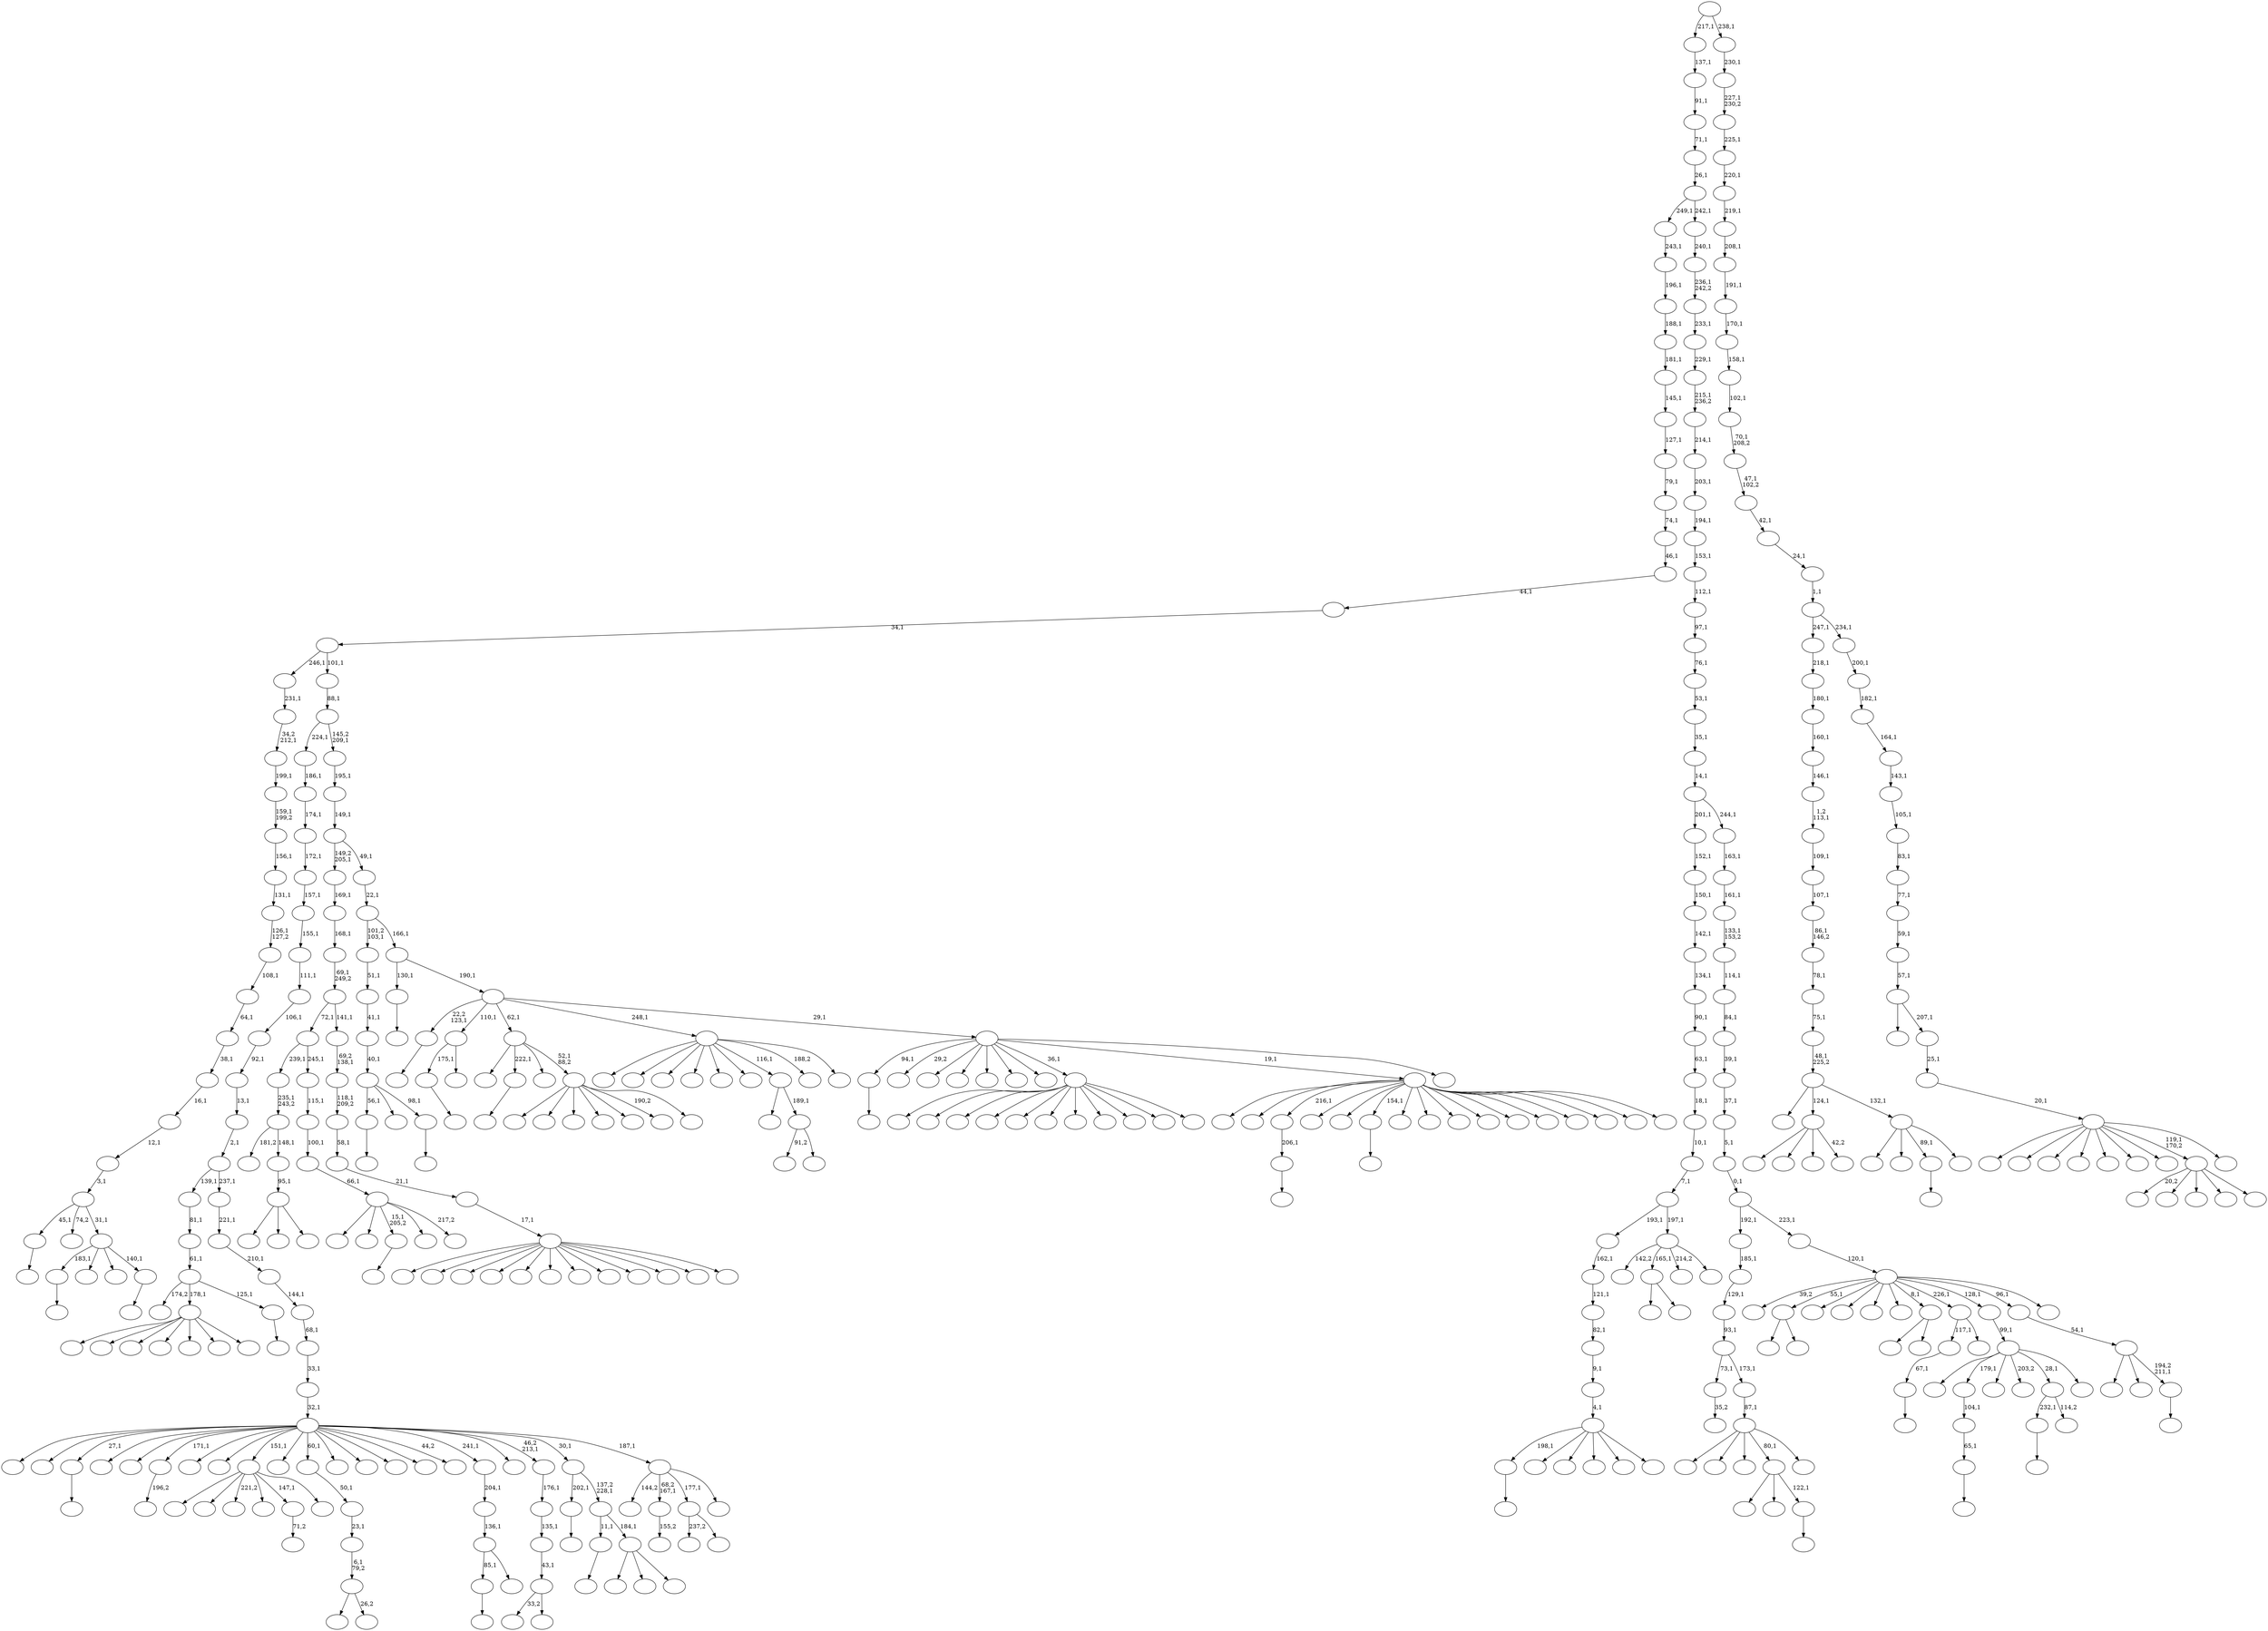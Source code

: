 digraph T {
	450 [label=""]
	449 [label=""]
	448 [label=""]
	447 [label=""]
	446 [label=""]
	445 [label=""]
	444 [label=""]
	443 [label=""]
	442 [label=""]
	441 [label=""]
	440 [label=""]
	439 [label=""]
	438 [label=""]
	437 [label=""]
	436 [label=""]
	435 [label=""]
	434 [label=""]
	433 [label=""]
	432 [label=""]
	431 [label=""]
	430 [label=""]
	429 [label=""]
	428 [label=""]
	427 [label=""]
	426 [label=""]
	425 [label=""]
	424 [label=""]
	423 [label=""]
	422 [label=""]
	421 [label=""]
	420 [label=""]
	419 [label=""]
	418 [label=""]
	417 [label=""]
	416 [label=""]
	415 [label=""]
	414 [label=""]
	413 [label=""]
	412 [label=""]
	411 [label=""]
	410 [label=""]
	409 [label=""]
	408 [label=""]
	407 [label=""]
	406 [label=""]
	405 [label=""]
	404 [label=""]
	403 [label=""]
	402 [label=""]
	401 [label=""]
	400 [label=""]
	399 [label=""]
	398 [label=""]
	397 [label=""]
	396 [label=""]
	395 [label=""]
	394 [label=""]
	393 [label=""]
	392 [label=""]
	391 [label=""]
	390 [label=""]
	389 [label=""]
	388 [label=""]
	387 [label=""]
	386 [label=""]
	385 [label=""]
	384 [label=""]
	383 [label=""]
	382 [label=""]
	381 [label=""]
	380 [label=""]
	379 [label=""]
	378 [label=""]
	377 [label=""]
	376 [label=""]
	375 [label=""]
	374 [label=""]
	373 [label=""]
	372 [label=""]
	371 [label=""]
	370 [label=""]
	369 [label=""]
	368 [label=""]
	367 [label=""]
	366 [label=""]
	365 [label=""]
	364 [label=""]
	363 [label=""]
	362 [label=""]
	361 [label=""]
	360 [label=""]
	359 [label=""]
	358 [label=""]
	357 [label=""]
	356 [label=""]
	355 [label=""]
	354 [label=""]
	353 [label=""]
	352 [label=""]
	351 [label=""]
	350 [label=""]
	349 [label=""]
	348 [label=""]
	347 [label=""]
	346 [label=""]
	345 [label=""]
	344 [label=""]
	343 [label=""]
	342 [label=""]
	341 [label=""]
	340 [label=""]
	339 [label=""]
	338 [label=""]
	337 [label=""]
	336 [label=""]
	335 [label=""]
	334 [label=""]
	333 [label=""]
	332 [label=""]
	331 [label=""]
	330 [label=""]
	329 [label=""]
	328 [label=""]
	327 [label=""]
	326 [label=""]
	325 [label=""]
	324 [label=""]
	323 [label=""]
	322 [label=""]
	321 [label=""]
	320 [label=""]
	319 [label=""]
	318 [label=""]
	317 [label=""]
	316 [label=""]
	315 [label=""]
	314 [label=""]
	313 [label=""]
	312 [label=""]
	311 [label=""]
	310 [label=""]
	309 [label=""]
	308 [label=""]
	307 [label=""]
	306 [label=""]
	305 [label=""]
	304 [label=""]
	303 [label=""]
	302 [label=""]
	301 [label=""]
	300 [label=""]
	299 [label=""]
	298 [label=""]
	297 [label=""]
	296 [label=""]
	295 [label=""]
	294 [label=""]
	293 [label=""]
	292 [label=""]
	291 [label=""]
	290 [label=""]
	289 [label=""]
	288 [label=""]
	287 [label=""]
	286 [label=""]
	285 [label=""]
	284 [label=""]
	283 [label=""]
	282 [label=""]
	281 [label=""]
	280 [label=""]
	279 [label=""]
	278 [label=""]
	277 [label=""]
	276 [label=""]
	275 [label=""]
	274 [label=""]
	273 [label=""]
	272 [label=""]
	271 [label=""]
	270 [label=""]
	269 [label=""]
	268 [label=""]
	267 [label=""]
	266 [label=""]
	265 [label=""]
	264 [label=""]
	263 [label=""]
	262 [label=""]
	261 [label=""]
	260 [label=""]
	259 [label=""]
	258 [label=""]
	257 [label=""]
	256 [label=""]
	255 [label=""]
	254 [label=""]
	253 [label=""]
	252 [label=""]
	251 [label=""]
	250 [label=""]
	249 [label=""]
	248 [label=""]
	247 [label=""]
	246 [label=""]
	245 [label=""]
	244 [label=""]
	243 [label=""]
	242 [label=""]
	241 [label=""]
	240 [label=""]
	239 [label=""]
	238 [label=""]
	237 [label=""]
	236 [label=""]
	235 [label=""]
	234 [label=""]
	233 [label=""]
	232 [label=""]
	231 [label=""]
	230 [label=""]
	229 [label=""]
	228 [label=""]
	227 [label=""]
	226 [label=""]
	225 [label=""]
	224 [label=""]
	223 [label=""]
	222 [label=""]
	221 [label=""]
	220 [label=""]
	219 [label=""]
	218 [label=""]
	217 [label=""]
	216 [label=""]
	215 [label=""]
	214 [label=""]
	213 [label=""]
	212 [label=""]
	211 [label=""]
	210 [label=""]
	209 [label=""]
	208 [label=""]
	207 [label=""]
	206 [label=""]
	205 [label=""]
	204 [label=""]
	203 [label=""]
	202 [label=""]
	201 [label=""]
	200 [label=""]
	199 [label=""]
	198 [label=""]
	197 [label=""]
	196 [label=""]
	195 [label=""]
	194 [label=""]
	193 [label=""]
	192 [label=""]
	191 [label=""]
	190 [label=""]
	189 [label=""]
	188 [label=""]
	187 [label=""]
	186 [label=""]
	185 [label=""]
	184 [label=""]
	183 [label=""]
	182 [label=""]
	181 [label=""]
	180 [label=""]
	179 [label=""]
	178 [label=""]
	177 [label=""]
	176 [label=""]
	175 [label=""]
	174 [label=""]
	173 [label=""]
	172 [label=""]
	171 [label=""]
	170 [label=""]
	169 [label=""]
	168 [label=""]
	167 [label=""]
	166 [label=""]
	165 [label=""]
	164 [label=""]
	163 [label=""]
	162 [label=""]
	161 [label=""]
	160 [label=""]
	159 [label=""]
	158 [label=""]
	157 [label=""]
	156 [label=""]
	155 [label=""]
	154 [label=""]
	153 [label=""]
	152 [label=""]
	151 [label=""]
	150 [label=""]
	149 [label=""]
	148 [label=""]
	147 [label=""]
	146 [label=""]
	145 [label=""]
	144 [label=""]
	143 [label=""]
	142 [label=""]
	141 [label=""]
	140 [label=""]
	139 [label=""]
	138 [label=""]
	137 [label=""]
	136 [label=""]
	135 [label=""]
	134 [label=""]
	133 [label=""]
	132 [label=""]
	131 [label=""]
	130 [label=""]
	129 [label=""]
	128 [label=""]
	127 [label=""]
	126 [label=""]
	125 [label=""]
	124 [label=""]
	123 [label=""]
	122 [label=""]
	121 [label=""]
	120 [label=""]
	119 [label=""]
	118 [label=""]
	117 [label=""]
	116 [label=""]
	115 [label=""]
	114 [label=""]
	113 [label=""]
	112 [label=""]
	111 [label=""]
	110 [label=""]
	109 [label=""]
	108 [label=""]
	107 [label=""]
	106 [label=""]
	105 [label=""]
	104 [label=""]
	103 [label=""]
	102 [label=""]
	101 [label=""]
	100 [label=""]
	99 [label=""]
	98 [label=""]
	97 [label=""]
	96 [label=""]
	95 [label=""]
	94 [label=""]
	93 [label=""]
	92 [label=""]
	91 [label=""]
	90 [label=""]
	89 [label=""]
	88 [label=""]
	87 [label=""]
	86 [label=""]
	85 [label=""]
	84 [label=""]
	83 [label=""]
	82 [label=""]
	81 [label=""]
	80 [label=""]
	79 [label=""]
	78 [label=""]
	77 [label=""]
	76 [label=""]
	75 [label=""]
	74 [label=""]
	73 [label=""]
	72 [label=""]
	71 [label=""]
	70 [label=""]
	69 [label=""]
	68 [label=""]
	67 [label=""]
	66 [label=""]
	65 [label=""]
	64 [label=""]
	63 [label=""]
	62 [label=""]
	61 [label=""]
	60 [label=""]
	59 [label=""]
	58 [label=""]
	57 [label=""]
	56 [label=""]
	55 [label=""]
	54 [label=""]
	53 [label=""]
	52 [label=""]
	51 [label=""]
	50 [label=""]
	49 [label=""]
	48 [label=""]
	47 [label=""]
	46 [label=""]
	45 [label=""]
	44 [label=""]
	43 [label=""]
	42 [label=""]
	41 [label=""]
	40 [label=""]
	39 [label=""]
	38 [label=""]
	37 [label=""]
	36 [label=""]
	35 [label=""]
	34 [label=""]
	33 [label=""]
	32 [label=""]
	31 [label=""]
	30 [label=""]
	29 [label=""]
	28 [label=""]
	27 [label=""]
	26 [label=""]
	25 [label=""]
	24 [label=""]
	23 [label=""]
	22 [label=""]
	21 [label=""]
	20 [label=""]
	19 [label=""]
	18 [label=""]
	17 [label=""]
	16 [label=""]
	15 [label=""]
	14 [label=""]
	13 [label=""]
	12 [label=""]
	11 [label=""]
	10 [label=""]
	9 [label=""]
	8 [label=""]
	7 [label=""]
	6 [label=""]
	5 [label=""]
	4 [label=""]
	3 [label=""]
	2 [label=""]
	1 [label=""]
	0 [label=""]
	449 -> 450 [label=""]
	445 -> 446 [label=""]
	442 -> 443 [label="155,2"]
	440 -> 441 [label=""]
	425 -> 426 [label=""]
	420 -> 421 [label=""]
	417 -> 418 [label=""]
	416 -> 417 [label="65,1"]
	415 -> 416 [label="104,1"]
	412 -> 413 [label=""]
	407 -> 408 [label=""]
	406 -> 407 [label="206,1"]
	397 -> 398 [label=""]
	396 -> 420 [label="56,1"]
	396 -> 401 [label=""]
	396 -> 397 [label="98,1"]
	395 -> 396 [label="40,1"]
	394 -> 395 [label="41,1"]
	393 -> 394 [label="51,1"]
	385 -> 386 [label=""]
	378 -> 379 [label=""]
	375 -> 392 [label=""]
	375 -> 376 [label=""]
	368 -> 369 [label="35,2"]
	363 -> 364 [label=""]
	357 -> 358 [label=""]
	339 -> 340 [label=""]
	335 -> 336 [label="196,2"]
	320 -> 321 [label=""]
	317 -> 359 [label=""]
	317 -> 318 [label=""]
	311 -> 312 [label="71,2"]
	306 -> 436 [label=""]
	306 -> 381 [label=""]
	306 -> 341 [label="221,2"]
	306 -> 334 [label=""]
	306 -> 311 [label="147,1"]
	306 -> 307 [label=""]
	302 -> 303 [label=""]
	297 -> 298 [label=""]
	295 -> 423 [label=""]
	295 -> 296 [label="26,2"]
	294 -> 295 [label="6,1\n79,2"]
	293 -> 294 [label="23,1"]
	292 -> 293 [label="50,1"]
	287 -> 288 [label=""]
	285 -> 428 [label=""]
	285 -> 399 [label=""]
	285 -> 286 [label=""]
	284 -> 285 [label="95,1"]
	283 -> 329 [label="181,2"]
	283 -> 284 [label="148,1"]
	282 -> 283 [label="235,1\n243,2"]
	280 -> 281 [label=""]
	279 -> 280 [label="67,1"]
	277 -> 371 [label="91,2"]
	277 -> 278 [label=""]
	276 -> 433 [label=""]
	276 -> 277 [label="189,1"]
	270 -> 363 [label="232,1"]
	270 -> 271 [label="114,2"]
	260 -> 404 [label=""]
	260 -> 374 [label=""]
	260 -> 331 [label=""]
	260 -> 322 [label=""]
	260 -> 313 [label=""]
	260 -> 304 [label=""]
	260 -> 301 [label=""]
	260 -> 299 [label=""]
	260 -> 289 [label=""]
	260 -> 262 [label=""]
	260 -> 261 [label=""]
	250 -> 320 [label="175,1"]
	250 -> 251 [label=""]
	248 -> 249 [label=""]
	244 -> 332 [label=""]
	244 -> 330 [label=""]
	244 -> 302 [label="15,1\n205,2"]
	244 -> 269 [label=""]
	244 -> 245 [label="217,2"]
	243 -> 244 [label="66,1"]
	242 -> 243 [label="100,1"]
	241 -> 242 [label="115,1"]
	240 -> 282 [label="239,1"]
	240 -> 241 [label="245,1"]
	238 -> 412 [label="85,1"]
	238 -> 239 [label=""]
	237 -> 238 [label="136,1"]
	236 -> 237 [label="204,1"]
	233 -> 234 [label=""]
	232 -> 411 [label=""]
	232 -> 373 [label=""]
	232 -> 233 [label="122,1"]
	230 -> 355 [label=""]
	230 -> 231 [label=""]
	226 -> 354 [label="237,2"]
	226 -> 227 [label=""]
	224 -> 445 [label="198,1"]
	224 -> 387 [label=""]
	224 -> 353 [label=""]
	224 -> 352 [label=""]
	224 -> 259 [label=""]
	224 -> 225 [label=""]
	223 -> 224 [label="4,1"]
	222 -> 223 [label="9,1"]
	221 -> 222 [label="82,1"]
	220 -> 221 [label="121,1"]
	219 -> 220 [label="162,1"]
	217 -> 427 [label=""]
	217 -> 405 [label=""]
	217 -> 391 [label=""]
	217 -> 338 [label=""]
	217 -> 264 [label=""]
	217 -> 229 [label=""]
	217 -> 218 [label=""]
	209 -> 348 [label=""]
	209 -> 266 [label=""]
	209 -> 214 [label=""]
	209 -> 210 [label="42,2"]
	205 -> 206 [label=""]
	204 -> 357 [label="183,1"]
	204 -> 333 [label=""]
	204 -> 253 [label=""]
	204 -> 205 [label="140,1"]
	203 -> 449 [label="45,1"]
	203 -> 267 [label="74,2"]
	203 -> 204 [label="31,1"]
	202 -> 203 [label="3,1"]
	201 -> 202 [label="12,1"]
	200 -> 201 [label="16,1"]
	199 -> 200 [label="38,1"]
	198 -> 199 [label="64,1"]
	197 -> 198 [label="108,1"]
	196 -> 197 [label="126,1\n127,2"]
	195 -> 196 [label="131,1"]
	194 -> 195 [label="156,1"]
	193 -> 194 [label="159,1\n199,2"]
	192 -> 193 [label="199,1"]
	191 -> 192 [label="34,2\n212,1"]
	190 -> 191 [label="231,1"]
	188 -> 437 [label=""]
	188 -> 347 [label=""]
	188 -> 305 [label=""]
	188 -> 232 [label="80,1"]
	188 -> 189 [label=""]
	187 -> 188 [label="87,1"]
	186 -> 368 [label="73,1"]
	186 -> 187 [label="173,1"]
	185 -> 186 [label="93,1"]
	184 -> 185 [label="129,1"]
	183 -> 184 [label="185,1"]
	181 -> 410 [label="142,2"]
	181 -> 317 [label="165,1"]
	181 -> 272 [label="214,2"]
	181 -> 182 [label=""]
	180 -> 219 [label="193,1"]
	180 -> 181 [label="197,1"]
	179 -> 180 [label="7,1"]
	178 -> 179 [label="10,1"]
	177 -> 178 [label="18,1"]
	176 -> 177 [label="63,1"]
	175 -> 176 [label="90,1"]
	174 -> 175 [label="134,1"]
	173 -> 174 [label="142,1"]
	172 -> 173 [label="150,1"]
	171 -> 172 [label="152,1"]
	169 -> 170 [label=""]
	168 -> 372 [label="174,2"]
	168 -> 217 [label="178,1"]
	168 -> 169 [label="125,1"]
	167 -> 168 [label="61,1"]
	166 -> 167 [label="81,1"]
	164 -> 165 [label=""]
	161 -> 431 [label=""]
	161 -> 409 [label=""]
	161 -> 406 [label="216,1"]
	161 -> 403 [label=""]
	161 -> 389 [label=""]
	161 -> 385 [label="154,1"]
	161 -> 383 [label=""]
	161 -> 380 [label=""]
	161 -> 362 [label=""]
	161 -> 356 [label=""]
	161 -> 350 [label=""]
	161 -> 323 [label=""]
	161 -> 258 [label=""]
	161 -> 235 [label=""]
	161 -> 211 [label=""]
	161 -> 162 [label=""]
	159 -> 308 [label="33,2"]
	159 -> 160 [label=""]
	158 -> 159 [label="43,1"]
	157 -> 158 [label="135,1"]
	156 -> 157 [label="176,1"]
	152 -> 279 [label="117,1"]
	152 -> 153 [label=""]
	150 -> 419 [label=""]
	150 -> 415 [label="179,1"]
	150 -> 328 [label=""]
	150 -> 309 [label="203,2"]
	150 -> 270 [label="28,1"]
	150 -> 151 [label=""]
	149 -> 150 [label="99,1"]
	147 -> 424 [label=""]
	147 -> 414 [label=""]
	147 -> 367 [label=""]
	147 -> 349 [label=""]
	147 -> 346 [label=""]
	147 -> 344 [label=""]
	147 -> 315 [label=""]
	147 -> 290 [label=""]
	147 -> 274 [label=""]
	147 -> 256 [label=""]
	147 -> 213 [label=""]
	147 -> 148 [label=""]
	146 -> 147 [label="17,1"]
	145 -> 146 [label="21,1"]
	144 -> 145 [label="58,1"]
	143 -> 144 [label="118,1\n209,2"]
	142 -> 143 [label="69,2\n138,1"]
	141 -> 240 [label="72,1"]
	141 -> 142 [label="141,1"]
	140 -> 141 [label="69,1\n249,2"]
	139 -> 140 [label="168,1"]
	138 -> 139 [label="169,1"]
	136 -> 327 [label=""]
	136 -> 291 [label=""]
	136 -> 137 [label=""]
	135 -> 164 [label="11,1"]
	135 -> 136 [label="184,1"]
	134 -> 248 [label="202,1"]
	134 -> 135 [label="137,2\n228,1"]
	132 -> 390 [label=""]
	132 -> 365 [label=""]
	132 -> 339 [label="89,1"]
	132 -> 133 [label=""]
	131 -> 429 [label=""]
	131 -> 209 [label="124,1"]
	131 -> 132 [label="132,1"]
	130 -> 131 [label="48,1\n225,2"]
	129 -> 130 [label="75,1"]
	128 -> 129 [label="78,1"]
	127 -> 128 [label="86,1\n146,2"]
	126 -> 127 [label="107,1"]
	125 -> 126 [label="109,1"]
	124 -> 125 [label="1,2\n113,1"]
	123 -> 124 [label="146,1"]
	122 -> 123 [label="160,1"]
	121 -> 122 [label="180,1"]
	120 -> 121 [label="218,1"]
	118 -> 439 [label=""]
	118 -> 435 [label=""]
	118 -> 246 [label=""]
	118 -> 228 [label=""]
	118 -> 216 [label=""]
	118 -> 215 [label="190,2"]
	118 -> 119 [label=""]
	117 -> 422 [label=""]
	117 -> 378 [label="222,1"]
	117 -> 342 [label=""]
	117 -> 118 [label="52,1\n88,2"]
	115 -> 444 [label="144,2"]
	115 -> 442 [label="68,2\n167,1"]
	115 -> 226 [label="177,1"]
	115 -> 116 [label=""]
	114 -> 448 [label=""]
	114 -> 447 [label=""]
	114 -> 440 [label="27,1"]
	114 -> 432 [label=""]
	114 -> 382 [label=""]
	114 -> 335 [label="171,1"]
	114 -> 326 [label=""]
	114 -> 319 [label=""]
	114 -> 306 [label="151,1"]
	114 -> 300 [label=""]
	114 -> 292 [label="60,1"]
	114 -> 268 [label=""]
	114 -> 263 [label=""]
	114 -> 255 [label=""]
	114 -> 254 [label=""]
	114 -> 252 [label="44,2"]
	114 -> 236 [label="241,1"]
	114 -> 163 [label=""]
	114 -> 156 [label="46,2\n213,1"]
	114 -> 134 [label="30,1"]
	114 -> 115 [label="187,1"]
	113 -> 114 [label="32,1"]
	112 -> 113 [label="33,1"]
	111 -> 112 [label="68,1"]
	110 -> 111 [label="144,1"]
	109 -> 110 [label="210,1"]
	108 -> 109 [label="221,1"]
	107 -> 166 [label="139,1"]
	107 -> 108 [label="237,1"]
	106 -> 107 [label="2,1"]
	105 -> 106 [label="13,1"]
	104 -> 105 [label="92,1"]
	103 -> 104 [label="106,1"]
	102 -> 103 [label="111,1"]
	101 -> 102 [label="155,1"]
	100 -> 101 [label="157,1"]
	99 -> 100 [label="172,1"]
	98 -> 99 [label="174,1"]
	97 -> 98 [label="186,1"]
	95 -> 96 [label=""]
	94 -> 384 [label=""]
	94 -> 207 [label=""]
	94 -> 95 [label="194,2\n211,1"]
	93 -> 94 [label="54,1"]
	90 -> 438 [label=""]
	90 -> 434 [label=""]
	90 -> 430 [label=""]
	90 -> 366 [label=""]
	90 -> 351 [label=""]
	90 -> 316 [label=""]
	90 -> 276 [label="116,1"]
	90 -> 265 [label="188,2"]
	90 -> 91 [label=""]
	88 -> 425 [label="94,1"]
	88 -> 388 [label="29,2"]
	88 -> 343 [label=""]
	88 -> 325 [label=""]
	88 -> 314 [label=""]
	88 -> 310 [label=""]
	88 -> 275 [label=""]
	88 -> 260 [label="36,1"]
	88 -> 161 [label="19,1"]
	88 -> 89 [label=""]
	87 -> 287 [label="22,2\n123,1"]
	87 -> 250 [label="110,1"]
	87 -> 117 [label="62,1"]
	87 -> 90 [label="248,1"]
	87 -> 88 [label="29,1"]
	86 -> 297 [label="130,1"]
	86 -> 87 [label="190,1"]
	85 -> 393 [label="101,2\n103,1"]
	85 -> 86 [label="166,1"]
	84 -> 85 [label="22,1"]
	83 -> 138 [label="149,2\n205,1"]
	83 -> 84 [label="49,1"]
	82 -> 83 [label="149,1"]
	81 -> 82 [label="195,1"]
	80 -> 97 [label="224,1"]
	80 -> 81 [label="145,2\n209,1"]
	79 -> 80 [label="88,1"]
	78 -> 190 [label="246,1"]
	78 -> 79 [label="101,1"]
	77 -> 78 [label="34,1"]
	76 -> 77 [label="44,1"]
	75 -> 76 [label="46,1"]
	74 -> 75 [label="74,1"]
	73 -> 74 [label="79,1"]
	72 -> 73 [label="127,1"]
	71 -> 72 [label="145,1"]
	70 -> 71 [label="181,1"]
	69 -> 70 [label="188,1"]
	68 -> 69 [label="196,1"]
	67 -> 68 [label="243,1"]
	65 -> 377 [label="20,2"]
	65 -> 324 [label=""]
	65 -> 273 [label=""]
	65 -> 154 [label=""]
	65 -> 66 [label=""]
	63 -> 400 [label="39,2"]
	63 -> 375 [label="55,1"]
	63 -> 370 [label=""]
	63 -> 337 [label=""]
	63 -> 257 [label=""]
	63 -> 247 [label=""]
	63 -> 230 [label="8,1"]
	63 -> 152 [label="226,1"]
	63 -> 149 [label="128,1"]
	63 -> 93 [label="96,1"]
	63 -> 64 [label=""]
	62 -> 63 [label="120,1"]
	61 -> 183 [label="192,1"]
	61 -> 62 [label="223,1"]
	60 -> 61 [label="0,1"]
	59 -> 60 [label="5,1"]
	58 -> 59 [label="37,1"]
	57 -> 58 [label="39,1"]
	56 -> 57 [label="84,1"]
	55 -> 56 [label="114,1"]
	54 -> 55 [label="133,1\n153,2"]
	53 -> 54 [label="161,1"]
	52 -> 53 [label="163,1"]
	51 -> 171 [label="201,1"]
	51 -> 52 [label="244,1"]
	50 -> 51 [label="14,1"]
	49 -> 50 [label="35,1"]
	48 -> 49 [label="53,1"]
	47 -> 48 [label="76,1"]
	46 -> 47 [label="97,1"]
	45 -> 46 [label="112,1"]
	44 -> 45 [label="153,1"]
	43 -> 44 [label="194,1"]
	42 -> 43 [label="203,1"]
	41 -> 42 [label="214,1"]
	40 -> 41 [label="215,1\n236,2"]
	39 -> 40 [label="229,1"]
	38 -> 39 [label="233,1"]
	37 -> 38 [label="236,1\n242,2"]
	36 -> 37 [label="240,1"]
	35 -> 67 [label="249,1"]
	35 -> 36 [label="242,1"]
	34 -> 35 [label="26,1"]
	33 -> 34 [label="71,1"]
	32 -> 33 [label="91,1"]
	31 -> 32 [label="137,1"]
	29 -> 402 [label=""]
	29 -> 361 [label=""]
	29 -> 360 [label=""]
	29 -> 345 [label=""]
	29 -> 208 [label=""]
	29 -> 155 [label=""]
	29 -> 92 [label=""]
	29 -> 65 [label="119,1\n170,2"]
	29 -> 30 [label=""]
	28 -> 29 [label="20,1"]
	27 -> 28 [label="25,1"]
	26 -> 212 [label=""]
	26 -> 27 [label="207,1"]
	25 -> 26 [label="57,1"]
	24 -> 25 [label="59,1"]
	23 -> 24 [label="77,1"]
	22 -> 23 [label="83,1"]
	21 -> 22 [label="105,1"]
	20 -> 21 [label="143,1"]
	19 -> 20 [label="164,1"]
	18 -> 19 [label="182,1"]
	17 -> 18 [label="200,1"]
	16 -> 120 [label="247,1"]
	16 -> 17 [label="234,1"]
	15 -> 16 [label="1,1"]
	14 -> 15 [label="24,1"]
	13 -> 14 [label="42,1"]
	12 -> 13 [label="47,1\n102,2"]
	11 -> 12 [label="70,1\n208,2"]
	10 -> 11 [label="102,1"]
	9 -> 10 [label="158,1"]
	8 -> 9 [label="170,1"]
	7 -> 8 [label="191,1"]
	6 -> 7 [label="208,1"]
	5 -> 6 [label="219,1"]
	4 -> 5 [label="220,1"]
	3 -> 4 [label="225,1"]
	2 -> 3 [label="227,1\n230,2"]
	1 -> 2 [label="230,1"]
	0 -> 31 [label="217,1"]
	0 -> 1 [label="238,1"]
}
